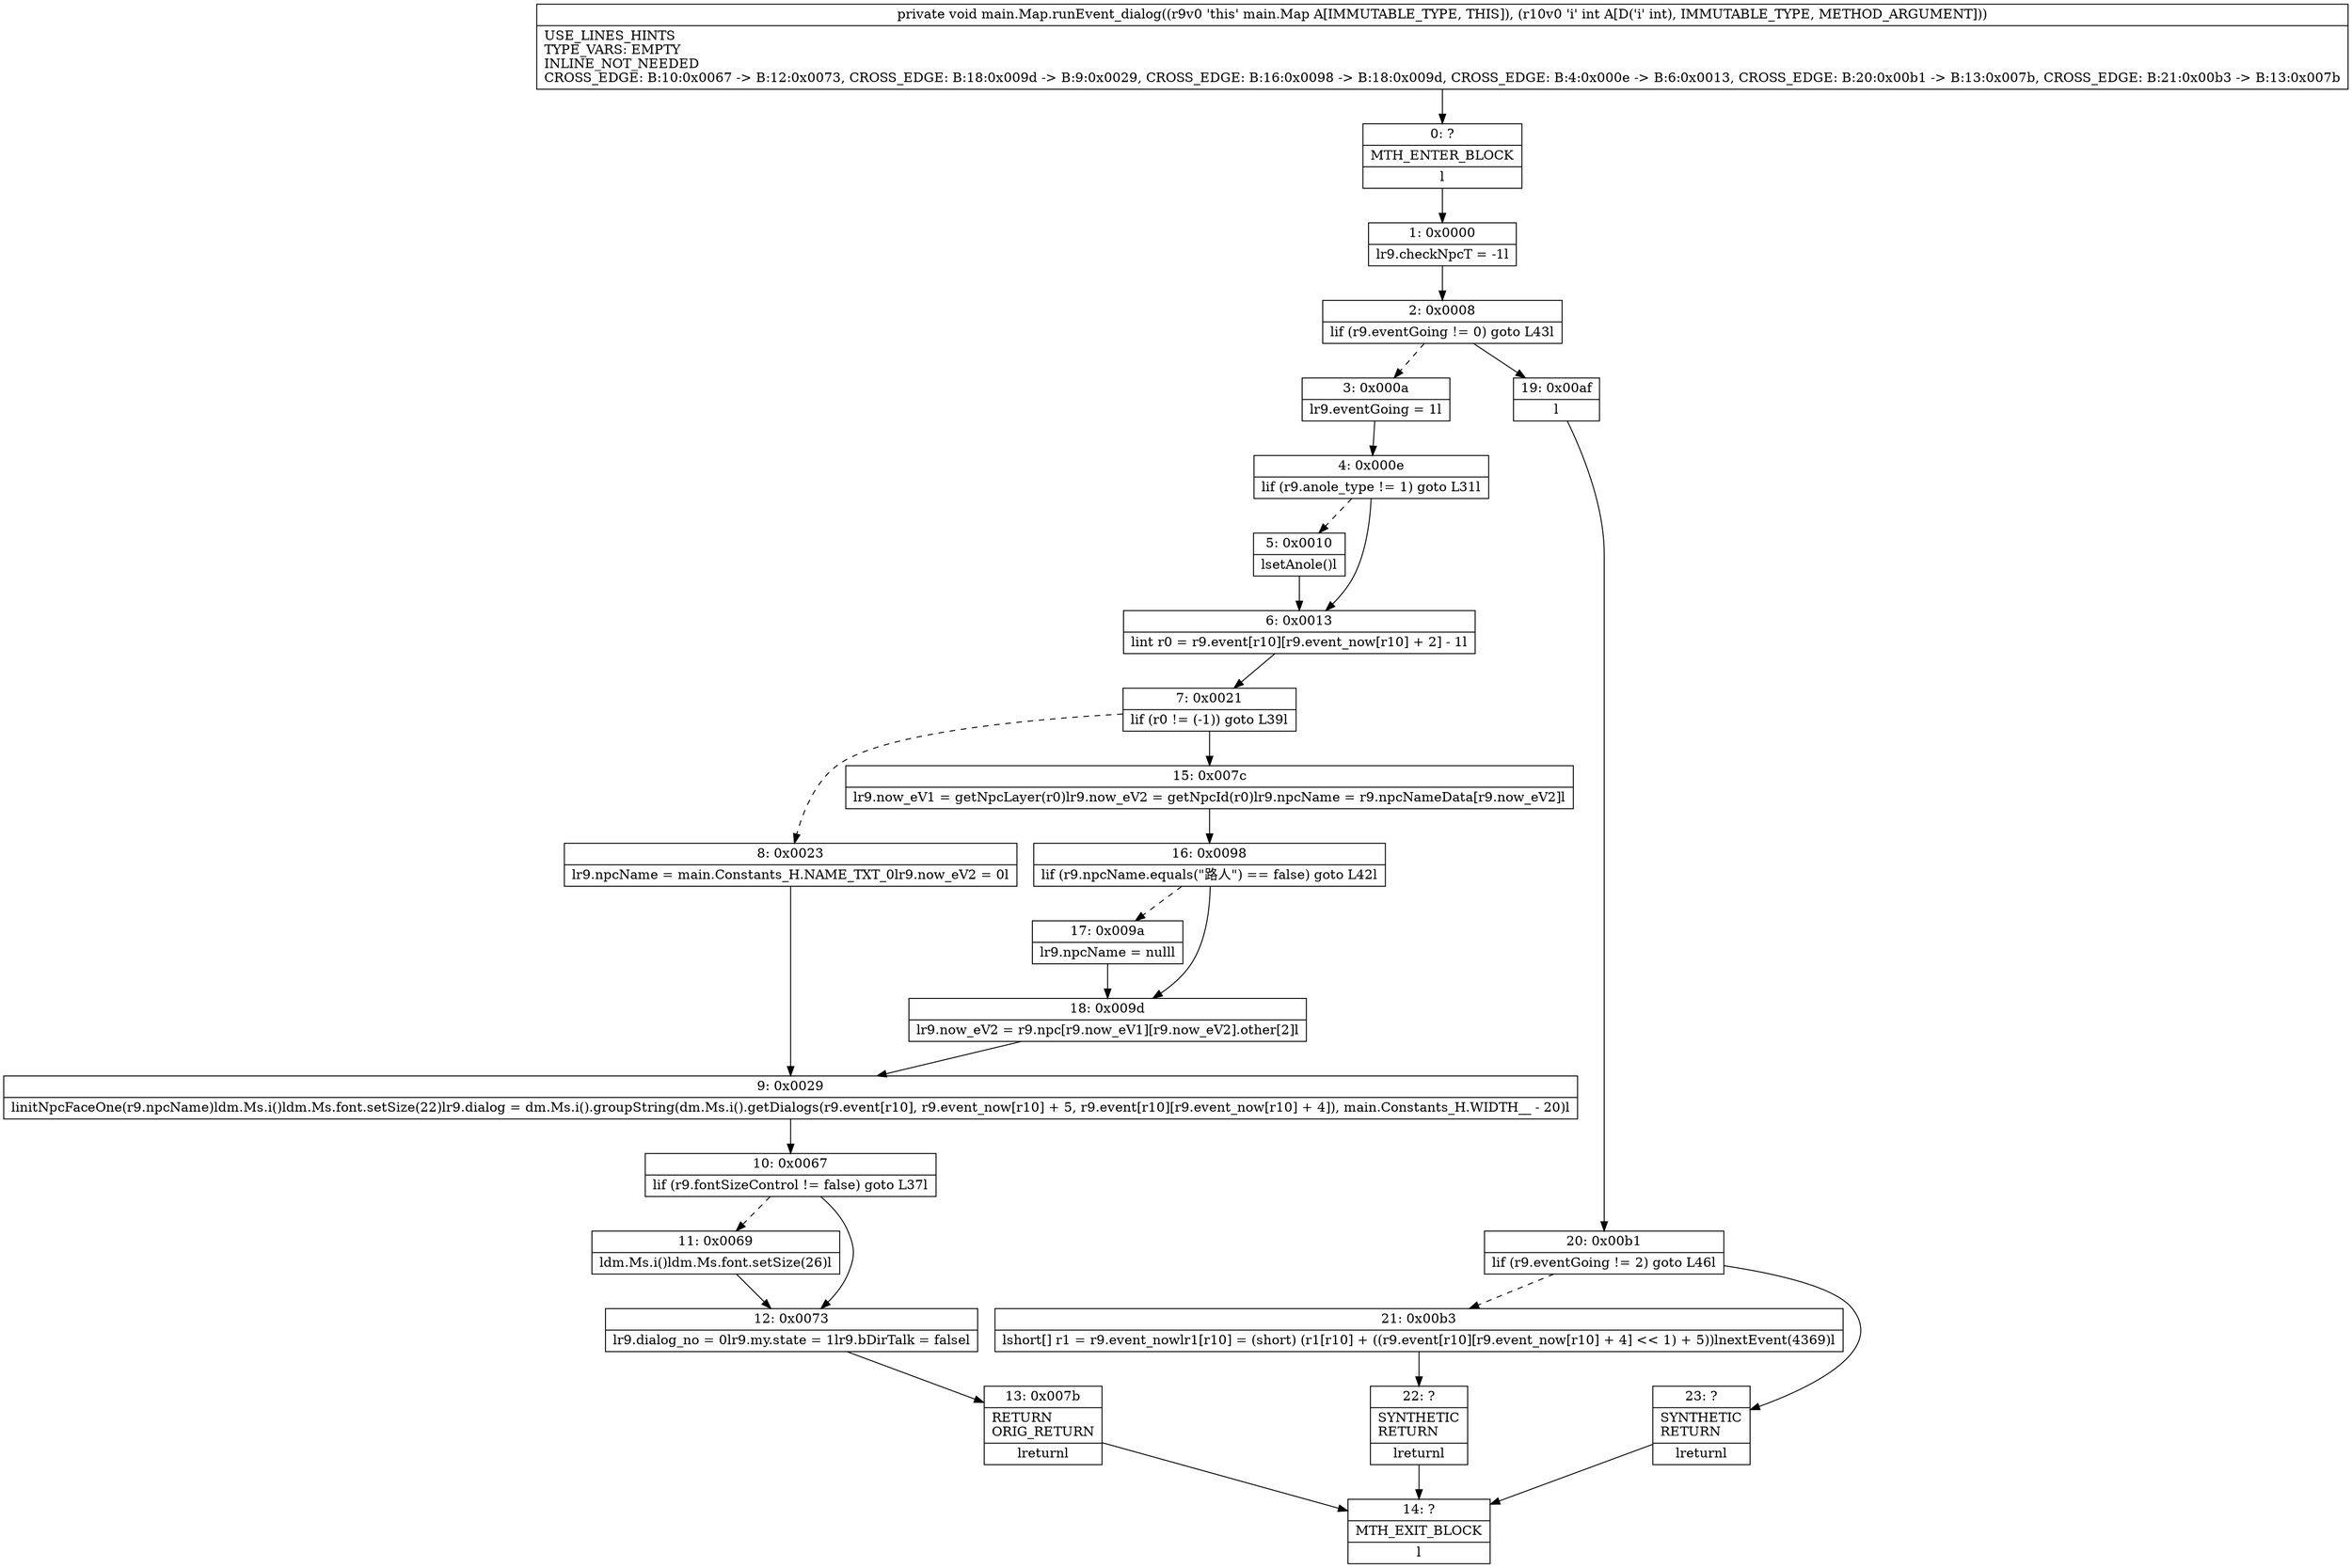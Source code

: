 digraph "CFG formain.Map.runEvent_dialog(I)V" {
Node_0 [shape=record,label="{0\:\ ?|MTH_ENTER_BLOCK\l|l}"];
Node_1 [shape=record,label="{1\:\ 0x0000|lr9.checkNpcT = \-1l}"];
Node_2 [shape=record,label="{2\:\ 0x0008|lif (r9.eventGoing != 0) goto L43l}"];
Node_3 [shape=record,label="{3\:\ 0x000a|lr9.eventGoing = 1l}"];
Node_4 [shape=record,label="{4\:\ 0x000e|lif (r9.anole_type != 1) goto L31l}"];
Node_5 [shape=record,label="{5\:\ 0x0010|lsetAnole()l}"];
Node_6 [shape=record,label="{6\:\ 0x0013|lint r0 = r9.event[r10][r9.event_now[r10] + 2] \- 1l}"];
Node_7 [shape=record,label="{7\:\ 0x0021|lif (r0 != (\-1)) goto L39l}"];
Node_8 [shape=record,label="{8\:\ 0x0023|lr9.npcName = main.Constants_H.NAME_TXT_0lr9.now_eV2 = 0l}"];
Node_9 [shape=record,label="{9\:\ 0x0029|linitNpcFaceOne(r9.npcName)ldm.Ms.i()ldm.Ms.font.setSize(22)lr9.dialog = dm.Ms.i().groupString(dm.Ms.i().getDialogs(r9.event[r10], r9.event_now[r10] + 5, r9.event[r10][r9.event_now[r10] + 4]), main.Constants_H.WIDTH__ \- 20)l}"];
Node_10 [shape=record,label="{10\:\ 0x0067|lif (r9.fontSizeControl != false) goto L37l}"];
Node_11 [shape=record,label="{11\:\ 0x0069|ldm.Ms.i()ldm.Ms.font.setSize(26)l}"];
Node_12 [shape=record,label="{12\:\ 0x0073|lr9.dialog_no = 0lr9.my.state = 1lr9.bDirTalk = falsel}"];
Node_13 [shape=record,label="{13\:\ 0x007b|RETURN\lORIG_RETURN\l|lreturnl}"];
Node_14 [shape=record,label="{14\:\ ?|MTH_EXIT_BLOCK\l|l}"];
Node_15 [shape=record,label="{15\:\ 0x007c|lr9.now_eV1 = getNpcLayer(r0)lr9.now_eV2 = getNpcId(r0)lr9.npcName = r9.npcNameData[r9.now_eV2]l}"];
Node_16 [shape=record,label="{16\:\ 0x0098|lif (r9.npcName.equals(\"路人\") == false) goto L42l}"];
Node_17 [shape=record,label="{17\:\ 0x009a|lr9.npcName = nulll}"];
Node_18 [shape=record,label="{18\:\ 0x009d|lr9.now_eV2 = r9.npc[r9.now_eV1][r9.now_eV2].other[2]l}"];
Node_19 [shape=record,label="{19\:\ 0x00af|l}"];
Node_20 [shape=record,label="{20\:\ 0x00b1|lif (r9.eventGoing != 2) goto L46l}"];
Node_21 [shape=record,label="{21\:\ 0x00b3|lshort[] r1 = r9.event_nowlr1[r10] = (short) (r1[r10] + ((r9.event[r10][r9.event_now[r10] + 4] \<\< 1) + 5))lnextEvent(4369)l}"];
Node_22 [shape=record,label="{22\:\ ?|SYNTHETIC\lRETURN\l|lreturnl}"];
Node_23 [shape=record,label="{23\:\ ?|SYNTHETIC\lRETURN\l|lreturnl}"];
MethodNode[shape=record,label="{private void main.Map.runEvent_dialog((r9v0 'this' main.Map A[IMMUTABLE_TYPE, THIS]), (r10v0 'i' int A[D('i' int), IMMUTABLE_TYPE, METHOD_ARGUMENT]))  | USE_LINES_HINTS\lTYPE_VARS: EMPTY\lINLINE_NOT_NEEDED\lCROSS_EDGE: B:10:0x0067 \-\> B:12:0x0073, CROSS_EDGE: B:18:0x009d \-\> B:9:0x0029, CROSS_EDGE: B:16:0x0098 \-\> B:18:0x009d, CROSS_EDGE: B:4:0x000e \-\> B:6:0x0013, CROSS_EDGE: B:20:0x00b1 \-\> B:13:0x007b, CROSS_EDGE: B:21:0x00b3 \-\> B:13:0x007b\l}"];
MethodNode -> Node_0;
Node_0 -> Node_1;
Node_1 -> Node_2;
Node_2 -> Node_3[style=dashed];
Node_2 -> Node_19;
Node_3 -> Node_4;
Node_4 -> Node_5[style=dashed];
Node_4 -> Node_6;
Node_5 -> Node_6;
Node_6 -> Node_7;
Node_7 -> Node_8[style=dashed];
Node_7 -> Node_15;
Node_8 -> Node_9;
Node_9 -> Node_10;
Node_10 -> Node_11[style=dashed];
Node_10 -> Node_12;
Node_11 -> Node_12;
Node_12 -> Node_13;
Node_13 -> Node_14;
Node_15 -> Node_16;
Node_16 -> Node_17[style=dashed];
Node_16 -> Node_18;
Node_17 -> Node_18;
Node_18 -> Node_9;
Node_19 -> Node_20;
Node_20 -> Node_21[style=dashed];
Node_20 -> Node_23;
Node_21 -> Node_22;
Node_22 -> Node_14;
Node_23 -> Node_14;
}

